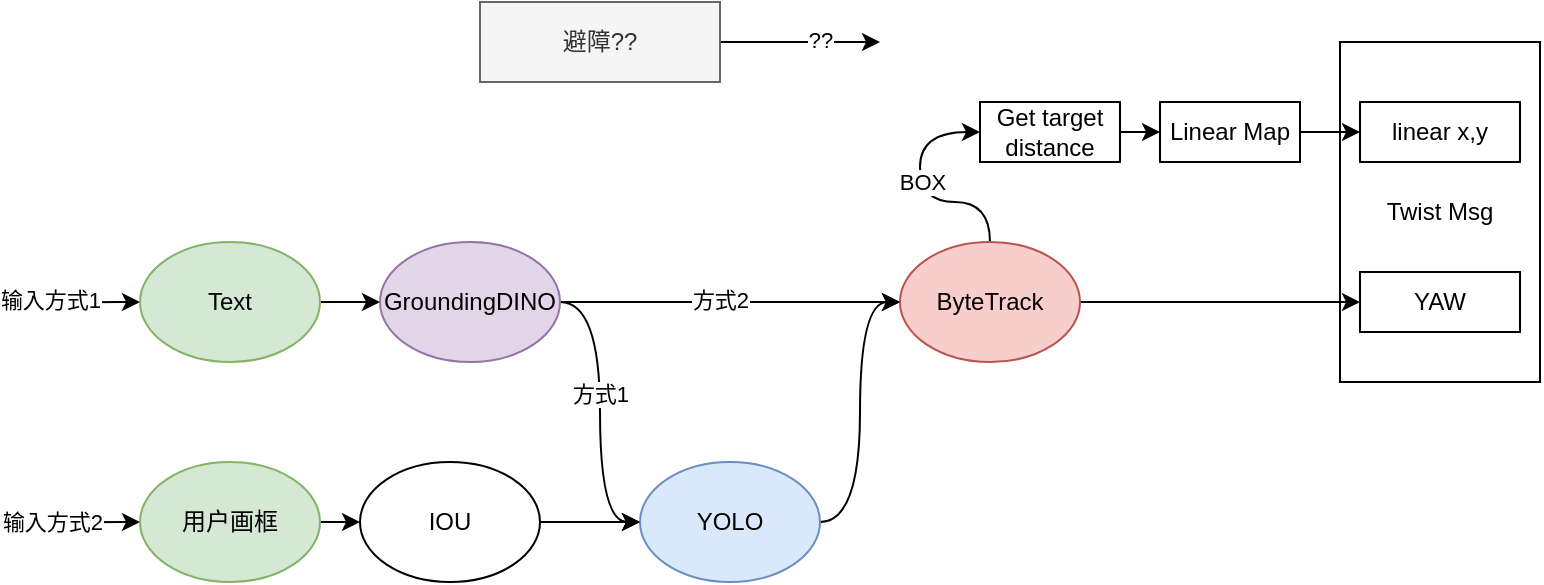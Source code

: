 <mxfile version="28.1.2">
  <diagram name="第 1 页" id="Ie8UYRb_jQ_-8dDy_p2L">
    <mxGraphModel dx="920" dy="448" grid="1" gridSize="10" guides="1" tooltips="1" connect="1" arrows="1" fold="1" page="1" pageScale="1" pageWidth="827" pageHeight="1169" math="0" shadow="0">
      <root>
        <mxCell id="0" />
        <mxCell id="1" parent="0" />
        <mxCell id="ED7PRQC9bT03xKeIf9AB-19" value="Twist Msg" style="rounded=0;whiteSpace=wrap;html=1;" parent="1" vertex="1">
          <mxGeometry x="690" y="70" width="100" height="170" as="geometry" />
        </mxCell>
        <mxCell id="ED7PRQC9bT03xKeIf9AB-3" value="" style="edgeStyle=orthogonalEdgeStyle;rounded=0;orthogonalLoop=1;jettySize=auto;html=1;curved=1;" parent="1" source="ED7PRQC9bT03xKeIf9AB-1" target="ED7PRQC9bT03xKeIf9AB-2" edge="1">
          <mxGeometry relative="1" as="geometry" />
        </mxCell>
        <mxCell id="ED7PRQC9bT03xKeIf9AB-16" style="edgeStyle=orthogonalEdgeStyle;curved=1;rounded=0;orthogonalLoop=1;jettySize=auto;html=1;exitX=0;exitY=0.5;exitDx=0;exitDy=0;startArrow=classic;startFill=1;endArrow=none;endFill=0;" parent="1" source="ED7PRQC9bT03xKeIf9AB-1" edge="1">
          <mxGeometry relative="1" as="geometry">
            <mxPoint x="30" y="310.238" as="targetPoint" />
          </mxGeometry>
        </mxCell>
        <mxCell id="ED7PRQC9bT03xKeIf9AB-18" value="输入方式2" style="edgeLabel;html=1;align=center;verticalAlign=middle;resizable=0;points=[];" parent="ED7PRQC9bT03xKeIf9AB-16" vertex="1" connectable="0">
          <mxGeometry x="0.481" y="-1" relative="1" as="geometry">
            <mxPoint as="offset" />
          </mxGeometry>
        </mxCell>
        <mxCell id="ED7PRQC9bT03xKeIf9AB-1" value="用户画框" style="ellipse;whiteSpace=wrap;html=1;fillColor=#d5e8d4;strokeColor=#82b366;" parent="1" vertex="1">
          <mxGeometry x="90" y="280" width="90" height="60" as="geometry" />
        </mxCell>
        <mxCell id="ED7PRQC9bT03xKeIf9AB-5" value="" style="edgeStyle=orthogonalEdgeStyle;curved=1;rounded=0;orthogonalLoop=1;jettySize=auto;html=1;" parent="1" source="ED7PRQC9bT03xKeIf9AB-2" target="ED7PRQC9bT03xKeIf9AB-4" edge="1">
          <mxGeometry relative="1" as="geometry" />
        </mxCell>
        <mxCell id="ED7PRQC9bT03xKeIf9AB-2" value="IOU" style="ellipse;whiteSpace=wrap;html=1;" parent="1" vertex="1">
          <mxGeometry x="200" y="280" width="90" height="60" as="geometry" />
        </mxCell>
        <mxCell id="ED7PRQC9bT03xKeIf9AB-7" value="" style="edgeStyle=orthogonalEdgeStyle;curved=1;rounded=0;orthogonalLoop=1;jettySize=auto;html=1;entryX=0;entryY=0.5;entryDx=0;entryDy=0;" parent="1" source="ED7PRQC9bT03xKeIf9AB-4" target="ED7PRQC9bT03xKeIf9AB-6" edge="1">
          <mxGeometry relative="1" as="geometry" />
        </mxCell>
        <mxCell id="ED7PRQC9bT03xKeIf9AB-25" style="edgeStyle=orthogonalEdgeStyle;curved=1;rounded=0;orthogonalLoop=1;jettySize=auto;html=1;exitX=0.5;exitY=0;exitDx=0;exitDy=0;entryX=0;entryY=0.5;entryDx=0;entryDy=0;" parent="1" source="ED7PRQC9bT03xKeIf9AB-6" target="ED7PRQC9bT03xKeIf9AB-23" edge="1">
          <mxGeometry relative="1" as="geometry">
            <Array as="points">
              <mxPoint x="515" y="150" />
              <mxPoint x="480" y="150" />
              <mxPoint x="480" y="115" />
            </Array>
          </mxGeometry>
        </mxCell>
        <mxCell id="ED7PRQC9bT03xKeIf9AB-27" value="BOX" style="edgeLabel;html=1;align=center;verticalAlign=middle;resizable=0;points=[];" parent="ED7PRQC9bT03xKeIf9AB-25" vertex="1" connectable="0">
          <mxGeometry x="0.087" y="-1" relative="1" as="geometry">
            <mxPoint as="offset" />
          </mxGeometry>
        </mxCell>
        <mxCell id="ED7PRQC9bT03xKeIf9AB-4" value="YOLO" style="ellipse;whiteSpace=wrap;html=1;fillColor=#dae8fc;strokeColor=#6c8ebf;" parent="1" vertex="1">
          <mxGeometry x="340" y="280" width="90" height="60" as="geometry" />
        </mxCell>
        <mxCell id="ED7PRQC9bT03xKeIf9AB-21" value="" style="edgeStyle=orthogonalEdgeStyle;curved=1;rounded=0;orthogonalLoop=1;jettySize=auto;html=1;" parent="1" source="ED7PRQC9bT03xKeIf9AB-6" target="ED7PRQC9bT03xKeIf9AB-20" edge="1">
          <mxGeometry relative="1" as="geometry" />
        </mxCell>
        <mxCell id="ED7PRQC9bT03xKeIf9AB-6" value="ByteTrack" style="ellipse;whiteSpace=wrap;html=1;fillColor=#f8cecc;strokeColor=#b85450;" parent="1" vertex="1">
          <mxGeometry x="470" y="170" width="90" height="60" as="geometry" />
        </mxCell>
        <mxCell id="ED7PRQC9bT03xKeIf9AB-10" value="" style="edgeStyle=orthogonalEdgeStyle;curved=1;rounded=0;orthogonalLoop=1;jettySize=auto;html=1;" parent="1" source="ED7PRQC9bT03xKeIf9AB-8" target="ED7PRQC9bT03xKeIf9AB-9" edge="1">
          <mxGeometry relative="1" as="geometry" />
        </mxCell>
        <mxCell id="ED7PRQC9bT03xKeIf9AB-15" style="edgeStyle=orthogonalEdgeStyle;curved=1;rounded=0;orthogonalLoop=1;jettySize=auto;html=1;exitX=0;exitY=0.5;exitDx=0;exitDy=0;startArrow=classic;startFill=1;endArrow=none;endFill=0;" parent="1" source="ED7PRQC9bT03xKeIf9AB-8" edge="1">
          <mxGeometry relative="1" as="geometry">
            <mxPoint x="30" y="200.238" as="targetPoint" />
          </mxGeometry>
        </mxCell>
        <mxCell id="ED7PRQC9bT03xKeIf9AB-17" value="输入方式1" style="edgeLabel;html=1;align=center;verticalAlign=middle;resizable=0;points=[];" parent="ED7PRQC9bT03xKeIf9AB-15" vertex="1" connectable="0">
          <mxGeometry x="0.513" y="-2" relative="1" as="geometry">
            <mxPoint as="offset" />
          </mxGeometry>
        </mxCell>
        <mxCell id="ED7PRQC9bT03xKeIf9AB-8" value="Text" style="ellipse;whiteSpace=wrap;html=1;fillColor=#d5e8d4;strokeColor=#82b366;" parent="1" vertex="1">
          <mxGeometry x="90" y="170" width="90" height="60" as="geometry" />
        </mxCell>
        <mxCell id="ED7PRQC9bT03xKeIf9AB-11" style="edgeStyle=orthogonalEdgeStyle;curved=1;rounded=0;orthogonalLoop=1;jettySize=auto;html=1;exitX=1;exitY=0.5;exitDx=0;exitDy=0;entryX=0;entryY=0.5;entryDx=0;entryDy=0;" parent="1" source="ED7PRQC9bT03xKeIf9AB-9" target="ED7PRQC9bT03xKeIf9AB-4" edge="1">
          <mxGeometry relative="1" as="geometry" />
        </mxCell>
        <mxCell id="ED7PRQC9bT03xKeIf9AB-12" value="方式1" style="edgeLabel;html=1;align=center;verticalAlign=middle;resizable=0;points=[];" parent="ED7PRQC9bT03xKeIf9AB-11" vertex="1" connectable="0">
          <mxGeometry x="-0.123" relative="1" as="geometry">
            <mxPoint as="offset" />
          </mxGeometry>
        </mxCell>
        <mxCell id="ED7PRQC9bT03xKeIf9AB-13" style="edgeStyle=orthogonalEdgeStyle;curved=1;rounded=0;orthogonalLoop=1;jettySize=auto;html=1;exitX=1;exitY=0.5;exitDx=0;exitDy=0;entryX=0;entryY=0.5;entryDx=0;entryDy=0;" parent="1" source="ED7PRQC9bT03xKeIf9AB-9" target="ED7PRQC9bT03xKeIf9AB-6" edge="1">
          <mxGeometry relative="1" as="geometry" />
        </mxCell>
        <mxCell id="ED7PRQC9bT03xKeIf9AB-14" value="方式2" style="edgeLabel;html=1;align=center;verticalAlign=middle;resizable=0;points=[];" parent="ED7PRQC9bT03xKeIf9AB-13" vertex="1" connectable="0">
          <mxGeometry x="-0.058" y="1" relative="1" as="geometry">
            <mxPoint as="offset" />
          </mxGeometry>
        </mxCell>
        <mxCell id="ED7PRQC9bT03xKeIf9AB-9" value="GroundingDINO" style="ellipse;whiteSpace=wrap;html=1;fillColor=#e1d5e7;strokeColor=#9673a6;" parent="1" vertex="1">
          <mxGeometry x="210" y="170" width="90" height="60" as="geometry" />
        </mxCell>
        <mxCell id="ED7PRQC9bT03xKeIf9AB-20" value="YAW" style="whiteSpace=wrap;html=1;" parent="1" vertex="1">
          <mxGeometry x="700" y="185" width="80" height="30" as="geometry" />
        </mxCell>
        <mxCell id="ED7PRQC9bT03xKeIf9AB-22" value="linear x,y" style="whiteSpace=wrap;html=1;" parent="1" vertex="1">
          <mxGeometry x="700" y="100" width="80" height="30" as="geometry" />
        </mxCell>
        <mxCell id="ED7PRQC9bT03xKeIf9AB-31" value="" style="edgeStyle=orthogonalEdgeStyle;curved=1;rounded=0;orthogonalLoop=1;jettySize=auto;html=1;" parent="1" source="ED7PRQC9bT03xKeIf9AB-23" target="ED7PRQC9bT03xKeIf9AB-30" edge="1">
          <mxGeometry relative="1" as="geometry" />
        </mxCell>
        <mxCell id="ED7PRQC9bT03xKeIf9AB-23" value="Get target distance" style="rounded=0;whiteSpace=wrap;html=1;" parent="1" vertex="1">
          <mxGeometry x="510" y="100" width="70" height="30" as="geometry" />
        </mxCell>
        <mxCell id="ED7PRQC9bT03xKeIf9AB-32" style="edgeStyle=orthogonalEdgeStyle;curved=1;rounded=0;orthogonalLoop=1;jettySize=auto;html=1;exitX=1;exitY=0.5;exitDx=0;exitDy=0;entryX=0;entryY=0.5;entryDx=0;entryDy=0;" parent="1" source="ED7PRQC9bT03xKeIf9AB-30" target="ED7PRQC9bT03xKeIf9AB-22" edge="1">
          <mxGeometry relative="1" as="geometry" />
        </mxCell>
        <mxCell id="ED7PRQC9bT03xKeIf9AB-30" value="Linear Map" style="rounded=0;whiteSpace=wrap;html=1;" parent="1" vertex="1">
          <mxGeometry x="600" y="100" width="70" height="30" as="geometry" />
        </mxCell>
        <mxCell id="ED7PRQC9bT03xKeIf9AB-34" style="edgeStyle=orthogonalEdgeStyle;curved=1;rounded=0;orthogonalLoop=1;jettySize=auto;html=1;exitX=1;exitY=0.5;exitDx=0;exitDy=0;" parent="1" source="ED7PRQC9bT03xKeIf9AB-33" edge="1">
          <mxGeometry relative="1" as="geometry">
            <mxPoint x="460" y="70" as="targetPoint" />
          </mxGeometry>
        </mxCell>
        <mxCell id="ED7PRQC9bT03xKeIf9AB-35" value="??" style="edgeLabel;html=1;align=center;verticalAlign=middle;resizable=0;points=[];" parent="ED7PRQC9bT03xKeIf9AB-34" vertex="1" connectable="0">
          <mxGeometry x="0.238" y="2" relative="1" as="geometry">
            <mxPoint as="offset" />
          </mxGeometry>
        </mxCell>
        <mxCell id="ED7PRQC9bT03xKeIf9AB-33" value="避障??" style="rounded=0;whiteSpace=wrap;html=1;fillColor=#f5f5f5;fontColor=#333333;strokeColor=#666666;" parent="1" vertex="1">
          <mxGeometry x="260" y="50" width="120" height="40" as="geometry" />
        </mxCell>
      </root>
    </mxGraphModel>
  </diagram>
</mxfile>
